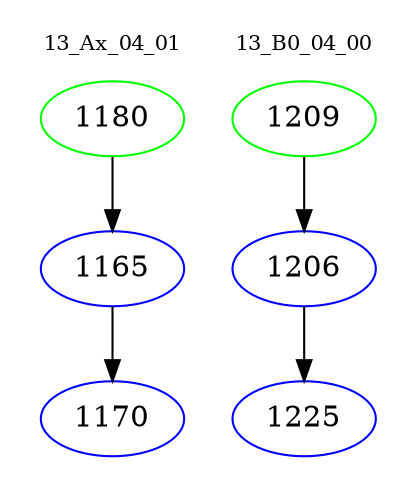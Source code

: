 digraph{
subgraph cluster_0 {
color = white
label = "13_Ax_04_01";
fontsize=10;
T0_1180 [label="1180", color="green"]
T0_1180 -> T0_1165 [color="black"]
T0_1165 [label="1165", color="blue"]
T0_1165 -> T0_1170 [color="black"]
T0_1170 [label="1170", color="blue"]
}
subgraph cluster_1 {
color = white
label = "13_B0_04_00";
fontsize=10;
T1_1209 [label="1209", color="green"]
T1_1209 -> T1_1206 [color="black"]
T1_1206 [label="1206", color="blue"]
T1_1206 -> T1_1225 [color="black"]
T1_1225 [label="1225", color="blue"]
}
}
